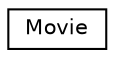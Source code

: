 digraph "Graphical Class Hierarchy"
{
  edge [fontname="Helvetica",fontsize="10",labelfontname="Helvetica",labelfontsize="10"];
  node [fontname="Helvetica",fontsize="10",shape=record];
  rankdir="LR";
  Node0 [label="Movie",height=0.2,width=0.4,color="black", fillcolor="white", style="filled",URL="$classMovie.html"];
}
